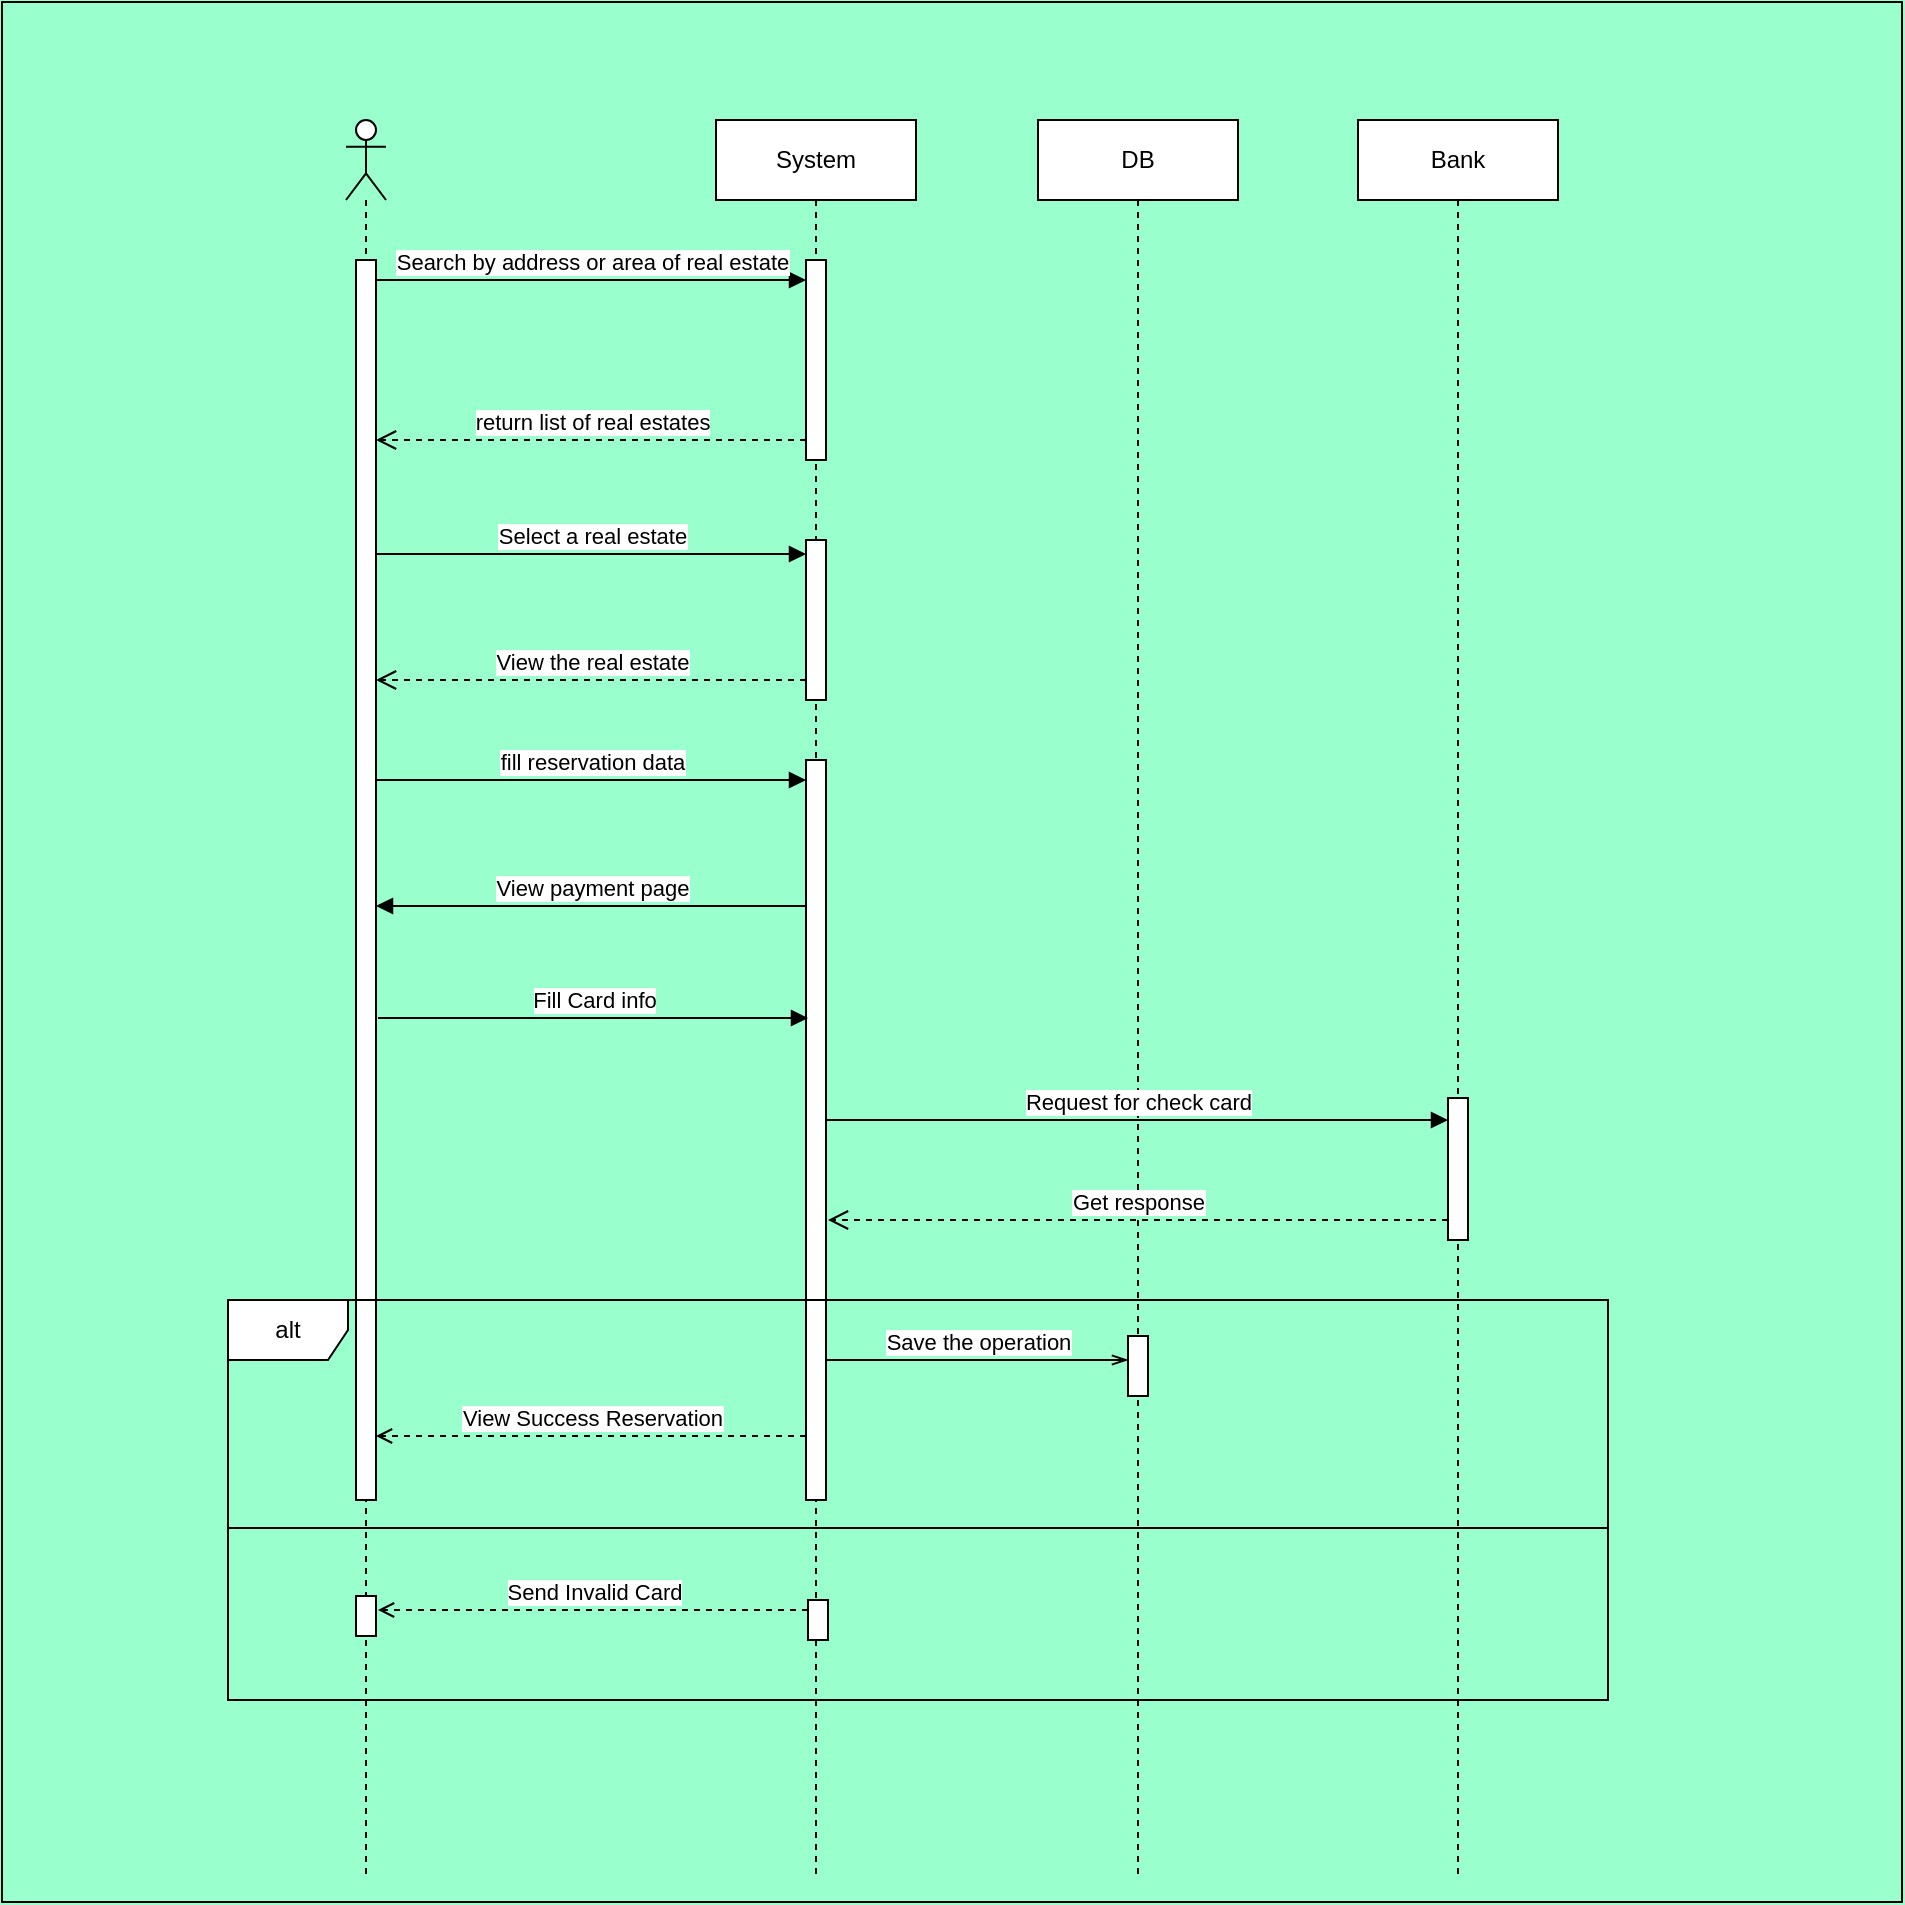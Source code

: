 <mxfile version="22.1.11" type="device">
  <diagram name="Page-1" id="Mup5b4m2O3n8cK0U6JNr">
    <mxGraphModel dx="1670" dy="948" grid="1" gridSize="10" guides="1" tooltips="1" connect="1" arrows="1" fold="1" page="1" pageScale="1" pageWidth="850" pageHeight="1100" background="#99FFCC" math="0" shadow="0">
      <root>
        <mxCell id="0" />
        <mxCell id="1" parent="0" />
        <mxCell id="3TJckdkC_wRzyeDAdas--1" value="" style="shape=umlLifeline;perimeter=lifelinePerimeter;whiteSpace=wrap;html=1;container=1;dropTarget=0;collapsible=0;recursiveResize=0;outlineConnect=0;portConstraint=eastwest;newEdgeStyle={&quot;curved&quot;:0,&quot;rounded&quot;:0};participant=umlActor;" vertex="1" parent="1">
          <mxGeometry x="189" y="160" width="20" height="880" as="geometry" />
        </mxCell>
        <mxCell id="3TJckdkC_wRzyeDAdas--6" value="" style="html=1;points=[[0,0,0,0,5],[0,1,0,0,-5],[1,0,0,0,5],[1,1,0,0,-5]];perimeter=orthogonalPerimeter;outlineConnect=0;targetShapes=umlLifeline;portConstraint=eastwest;newEdgeStyle={&quot;curved&quot;:0,&quot;rounded&quot;:0};" vertex="1" parent="3TJckdkC_wRzyeDAdas--1">
          <mxGeometry x="5" y="70" width="10" height="620" as="geometry" />
        </mxCell>
        <mxCell id="3TJckdkC_wRzyeDAdas--30" value="" style="html=1;points=[[0,0,0,0,5],[0,1,0,0,-5],[1,0,0,0,5],[1,1,0,0,-5]];perimeter=orthogonalPerimeter;outlineConnect=0;targetShapes=umlLifeline;portConstraint=eastwest;newEdgeStyle={&quot;curved&quot;:0,&quot;rounded&quot;:0};" vertex="1" parent="3TJckdkC_wRzyeDAdas--1">
          <mxGeometry x="5" y="738" width="10" height="20" as="geometry" />
        </mxCell>
        <mxCell id="3TJckdkC_wRzyeDAdas--2" value="System" style="shape=umlLifeline;perimeter=lifelinePerimeter;whiteSpace=wrap;html=1;container=1;dropTarget=0;collapsible=0;recursiveResize=0;outlineConnect=0;portConstraint=eastwest;newEdgeStyle={&quot;curved&quot;:0,&quot;rounded&quot;:0};" vertex="1" parent="1">
          <mxGeometry x="374" y="160" width="100" height="880" as="geometry" />
        </mxCell>
        <mxCell id="3TJckdkC_wRzyeDAdas--7" value="" style="html=1;points=[[0,0,0,0,5],[0,1,0,0,-5],[1,0,0,0,5],[1,1,0,0,-5]];perimeter=orthogonalPerimeter;outlineConnect=0;targetShapes=umlLifeline;portConstraint=eastwest;newEdgeStyle={&quot;curved&quot;:0,&quot;rounded&quot;:0};" vertex="1" parent="3TJckdkC_wRzyeDAdas--2">
          <mxGeometry x="45" y="70" width="10" height="100" as="geometry" />
        </mxCell>
        <mxCell id="3TJckdkC_wRzyeDAdas--10" value="" style="html=1;points=[[0,0,0,0,5],[0,1,0,0,-5],[1,0,0,0,5],[1,1,0,0,-5]];perimeter=orthogonalPerimeter;outlineConnect=0;targetShapes=umlLifeline;portConstraint=eastwest;newEdgeStyle={&quot;curved&quot;:0,&quot;rounded&quot;:0};" vertex="1" parent="3TJckdkC_wRzyeDAdas--2">
          <mxGeometry x="45" y="210" width="10" height="80" as="geometry" />
        </mxCell>
        <mxCell id="3TJckdkC_wRzyeDAdas--12" value="" style="html=1;points=[[0,0,0,0,5],[0,1,0,0,-5],[1,0,0,0,5],[1,1,0,0,-5]];perimeter=orthogonalPerimeter;outlineConnect=0;targetShapes=umlLifeline;portConstraint=eastwest;newEdgeStyle={&quot;curved&quot;:0,&quot;rounded&quot;:0};" vertex="1" parent="3TJckdkC_wRzyeDAdas--2">
          <mxGeometry x="45" y="320" width="10" height="370" as="geometry" />
        </mxCell>
        <mxCell id="3TJckdkC_wRzyeDAdas--29" value="" style="html=1;points=[[0,0,0,0,5],[0,1,0,0,-5],[1,0,0,0,5],[1,1,0,0,-5]];perimeter=orthogonalPerimeter;outlineConnect=0;targetShapes=umlLifeline;portConstraint=eastwest;newEdgeStyle={&quot;curved&quot;:0,&quot;rounded&quot;:0};" vertex="1" parent="3TJckdkC_wRzyeDAdas--2">
          <mxGeometry x="46" y="740" width="10" height="20" as="geometry" />
        </mxCell>
        <mxCell id="3TJckdkC_wRzyeDAdas--3" value="DB" style="shape=umlLifeline;perimeter=lifelinePerimeter;whiteSpace=wrap;html=1;container=1;dropTarget=0;collapsible=0;recursiveResize=0;outlineConnect=0;portConstraint=eastwest;newEdgeStyle={&quot;curved&quot;:0,&quot;rounded&quot;:0};" vertex="1" parent="1">
          <mxGeometry x="535" y="160" width="100" height="880" as="geometry" />
        </mxCell>
        <mxCell id="3TJckdkC_wRzyeDAdas--4" value="Bank" style="shape=umlLifeline;perimeter=lifelinePerimeter;whiteSpace=wrap;html=1;container=1;dropTarget=0;collapsible=0;recursiveResize=0;outlineConnect=0;portConstraint=eastwest;newEdgeStyle={&quot;curved&quot;:0,&quot;rounded&quot;:0};" vertex="1" parent="1">
          <mxGeometry x="695" y="160" width="100" height="880" as="geometry" />
        </mxCell>
        <mxCell id="3TJckdkC_wRzyeDAdas--17" value="" style="html=1;points=[[0,0,0,0,5],[0,1,0,0,-5],[1,0,0,0,5],[1,1,0,0,-5]];perimeter=orthogonalPerimeter;outlineConnect=0;targetShapes=umlLifeline;portConstraint=eastwest;newEdgeStyle={&quot;curved&quot;:0,&quot;rounded&quot;:0};" vertex="1" parent="3TJckdkC_wRzyeDAdas--4">
          <mxGeometry x="45" y="489" width="10" height="71" as="geometry" />
        </mxCell>
        <mxCell id="3TJckdkC_wRzyeDAdas--5" value="Search by address or area of real estate" style="html=1;verticalAlign=bottom;endArrow=block;curved=0;rounded=0;" edge="1" parent="1" target="3TJckdkC_wRzyeDAdas--7">
          <mxGeometry width="80" relative="1" as="geometry">
            <mxPoint x="204" y="240" as="sourcePoint" />
            <mxPoint x="350" y="240" as="targetPoint" />
          </mxGeometry>
        </mxCell>
        <mxCell id="3TJckdkC_wRzyeDAdas--8" value="return list of real estates" style="html=1;verticalAlign=bottom;endArrow=open;dashed=1;endSize=8;curved=0;rounded=0;" edge="1" parent="1" target="3TJckdkC_wRzyeDAdas--6">
          <mxGeometry relative="1" as="geometry">
            <mxPoint x="419" y="320" as="sourcePoint" />
            <mxPoint x="203" y="320" as="targetPoint" />
          </mxGeometry>
        </mxCell>
        <mxCell id="3TJckdkC_wRzyeDAdas--9" value="Select a real estate" style="html=1;verticalAlign=bottom;endArrow=block;curved=0;rounded=0;" edge="1" parent="1">
          <mxGeometry width="80" relative="1" as="geometry">
            <mxPoint x="204" y="377" as="sourcePoint" />
            <mxPoint x="419" y="377" as="targetPoint" />
          </mxGeometry>
        </mxCell>
        <mxCell id="3TJckdkC_wRzyeDAdas--11" value="View the real estate" style="html=1;verticalAlign=bottom;endArrow=open;dashed=1;endSize=8;curved=0;rounded=0;" edge="1" parent="1">
          <mxGeometry relative="1" as="geometry">
            <mxPoint x="419" y="440" as="sourcePoint" />
            <mxPoint x="204" y="440" as="targetPoint" />
          </mxGeometry>
        </mxCell>
        <mxCell id="3TJckdkC_wRzyeDAdas--13" value="fill reservation data" style="html=1;verticalAlign=bottom;endArrow=block;curved=0;rounded=0;" edge="1" parent="1">
          <mxGeometry width="80" relative="1" as="geometry">
            <mxPoint x="204" y="490" as="sourcePoint" />
            <mxPoint x="419" y="490" as="targetPoint" />
          </mxGeometry>
        </mxCell>
        <mxCell id="3TJckdkC_wRzyeDAdas--14" value="View payment page" style="html=1;verticalAlign=bottom;endArrow=block;curved=0;rounded=0;" edge="1" parent="1">
          <mxGeometry width="80" relative="1" as="geometry">
            <mxPoint x="419" y="553" as="sourcePoint" />
            <mxPoint x="204" y="553" as="targetPoint" />
          </mxGeometry>
        </mxCell>
        <mxCell id="3TJckdkC_wRzyeDAdas--15" value="Fill Card info" style="html=1;verticalAlign=bottom;endArrow=block;curved=0;rounded=0;" edge="1" parent="1">
          <mxGeometry width="80" relative="1" as="geometry">
            <mxPoint x="205" y="609" as="sourcePoint" />
            <mxPoint x="420" y="609" as="targetPoint" />
          </mxGeometry>
        </mxCell>
        <mxCell id="3TJckdkC_wRzyeDAdas--18" value="Request for check card" style="html=1;verticalAlign=bottom;endArrow=block;curved=0;rounded=0;" edge="1" parent="1">
          <mxGeometry width="80" relative="1" as="geometry">
            <mxPoint x="429" y="660" as="sourcePoint" />
            <mxPoint x="740" y="660" as="targetPoint" />
          </mxGeometry>
        </mxCell>
        <mxCell id="3TJckdkC_wRzyeDAdas--19" value="Get response" style="html=1;verticalAlign=bottom;endArrow=open;dashed=1;endSize=8;curved=0;rounded=0;" edge="1" parent="1">
          <mxGeometry relative="1" as="geometry">
            <mxPoint x="740" y="710" as="sourcePoint" />
            <mxPoint x="430" y="710" as="targetPoint" />
          </mxGeometry>
        </mxCell>
        <mxCell id="3TJckdkC_wRzyeDAdas--20" value="alt" style="shape=umlFrame;whiteSpace=wrap;html=1;pointerEvents=0;" vertex="1" parent="1">
          <mxGeometry x="130" y="750" width="690" height="200" as="geometry" />
        </mxCell>
        <mxCell id="3TJckdkC_wRzyeDAdas--23" value="Save the operation" style="html=1;verticalAlign=bottom;endArrow=openThin;curved=0;rounded=0;endFill=0;" edge="1" parent="1" source="3TJckdkC_wRzyeDAdas--12">
          <mxGeometry width="80" relative="1" as="geometry">
            <mxPoint x="440" y="780" as="sourcePoint" />
            <mxPoint x="580" y="780" as="targetPoint" />
          </mxGeometry>
        </mxCell>
        <mxCell id="3TJckdkC_wRzyeDAdas--24" value="" style="html=1;points=[[0,0,0,0,5],[0,1,0,0,-5],[1,0,0,0,5],[1,1,0,0,-5]];perimeter=orthogonalPerimeter;outlineConnect=0;targetShapes=umlLifeline;portConstraint=eastwest;newEdgeStyle={&quot;curved&quot;:0,&quot;rounded&quot;:0};" vertex="1" parent="1">
          <mxGeometry x="580" y="768" width="10" height="30" as="geometry" />
        </mxCell>
        <mxCell id="3TJckdkC_wRzyeDAdas--25" value="View Success Reservation" style="html=1;verticalAlign=bottom;endArrow=open;curved=0;rounded=0;endFill=0;strokeColor=default;dashed=1;" edge="1" parent="1">
          <mxGeometry width="80" relative="1" as="geometry">
            <mxPoint x="419" y="818" as="sourcePoint" />
            <mxPoint x="204" y="818" as="targetPoint" />
          </mxGeometry>
        </mxCell>
        <mxCell id="3TJckdkC_wRzyeDAdas--26" value="" style="line;strokeWidth=1;fillColor=none;align=left;verticalAlign=middle;spacingTop=-1;spacingLeft=3;spacingRight=3;rotatable=0;labelPosition=right;points=[];portConstraint=eastwest;strokeColor=inherit;" vertex="1" parent="1">
          <mxGeometry x="130" y="860" width="690" height="8" as="geometry" />
        </mxCell>
        <mxCell id="3TJckdkC_wRzyeDAdas--28" value="Send Invalid Card" style="html=1;verticalAlign=bottom;endArrow=open;curved=0;rounded=0;dashed=1;endFill=0;" edge="1" parent="1">
          <mxGeometry width="80" relative="1" as="geometry">
            <mxPoint x="420" y="905" as="sourcePoint" />
            <mxPoint x="205" y="905" as="targetPoint" />
          </mxGeometry>
        </mxCell>
        <mxCell id="3TJckdkC_wRzyeDAdas--31" value="" style="whiteSpace=wrap;html=1;aspect=fixed;fillColor=none;" vertex="1" parent="1">
          <mxGeometry x="17" y="101" width="950" height="950" as="geometry" />
        </mxCell>
      </root>
    </mxGraphModel>
  </diagram>
</mxfile>
